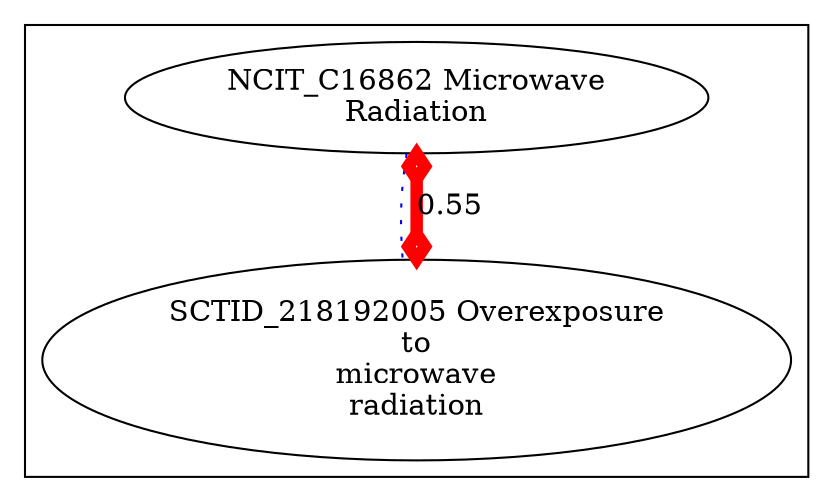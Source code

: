 digraph cliquegraph {
subgraph cluster_NCIT_C16862 {NCIT_C16862 [ label="NCIT_C16862 Microwave
Radiation" ];
SCTID_218192005 [ label="SCTID_218192005 Overexposure
to
microwave
radiation" ];}
NCIT_C16862 -> SCTID_218192005 [ arrowhead = none, penwidth=1, color=blue, label="", style=dotted]
NCIT_C16862 -> SCTID_218192005 [ arrowhead = ediamond, penwidth=6, color=red, label="0.55", style=solid, arrowtail=ediamond, dir=both]
}